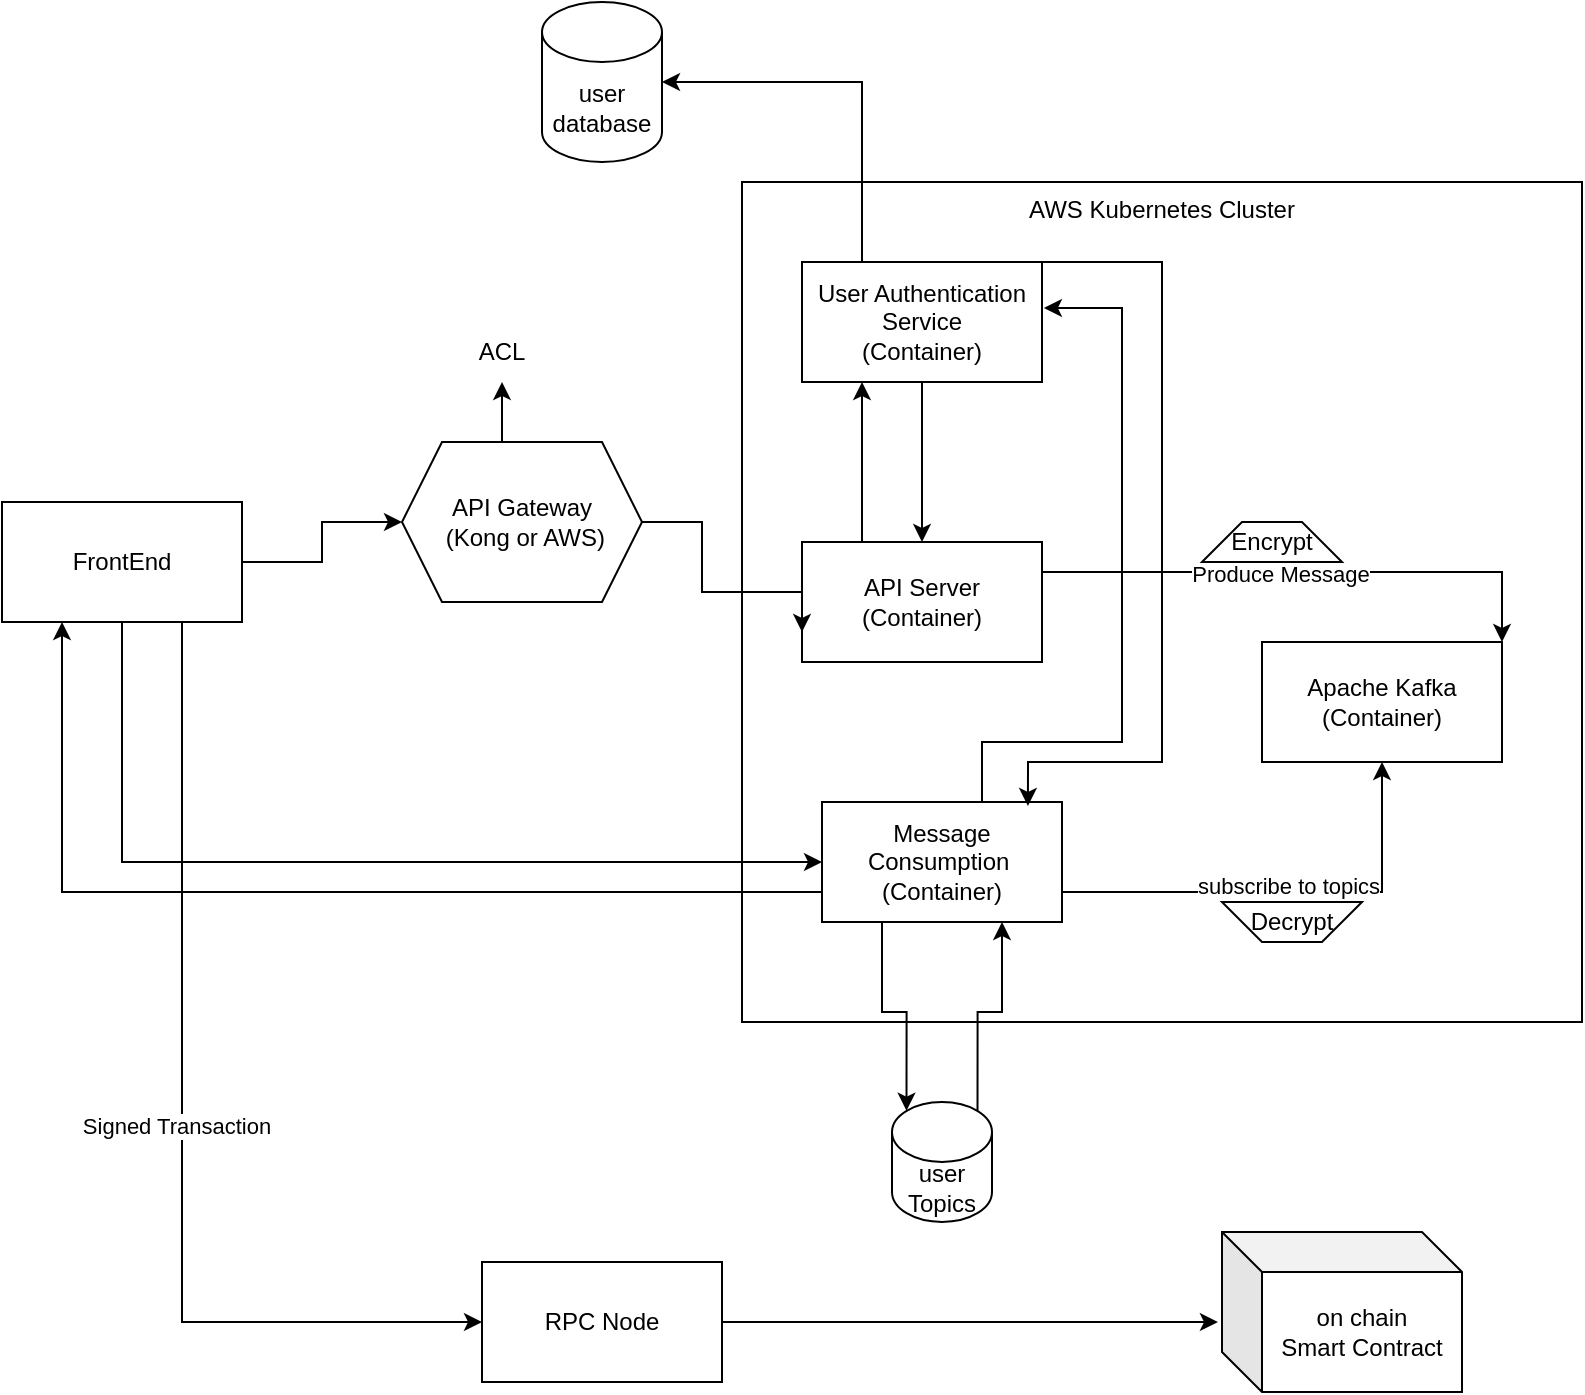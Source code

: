 <mxfile version="24.5.2" type="device">
  <diagram name="Page-1" id="pXHzV4vruWu7nsp7PeWh">
    <mxGraphModel dx="1377" dy="833" grid="1" gridSize="10" guides="1" tooltips="1" connect="1" arrows="1" fold="1" page="1" pageScale="1" pageWidth="850" pageHeight="1100" math="0" shadow="0">
      <root>
        <mxCell id="0" />
        <mxCell id="1" parent="0" />
        <mxCell id="5inrHGd8FxkL76Y0GAfl-4" style="edgeStyle=orthogonalEdgeStyle;rounded=0;orthogonalLoop=1;jettySize=auto;html=1;exitX=1;exitY=0.5;exitDx=0;exitDy=0;entryX=0;entryY=0.5;entryDx=0;entryDy=0;" edge="1" parent="1" source="5inrHGd8FxkL76Y0GAfl-1" target="5inrHGd8FxkL76Y0GAfl-3">
          <mxGeometry relative="1" as="geometry" />
        </mxCell>
        <mxCell id="5inrHGd8FxkL76Y0GAfl-40" style="edgeStyle=orthogonalEdgeStyle;rounded=0;orthogonalLoop=1;jettySize=auto;html=1;exitX=0.75;exitY=1;exitDx=0;exitDy=0;entryX=0;entryY=0.5;entryDx=0;entryDy=0;" edge="1" parent="1" source="5inrHGd8FxkL76Y0GAfl-1" target="5inrHGd8FxkL76Y0GAfl-36">
          <mxGeometry relative="1" as="geometry" />
        </mxCell>
        <mxCell id="5inrHGd8FxkL76Y0GAfl-41" value="Signed Transaction" style="edgeLabel;html=1;align=center;verticalAlign=middle;resizable=0;points=[];" vertex="1" connectable="0" parent="5inrHGd8FxkL76Y0GAfl-40">
          <mxGeometry x="0.008" y="-3" relative="1" as="geometry">
            <mxPoint as="offset" />
          </mxGeometry>
        </mxCell>
        <mxCell id="5inrHGd8FxkL76Y0GAfl-1" value="FrontEnd" style="rounded=0;whiteSpace=wrap;html=1;" vertex="1" parent="1">
          <mxGeometry x="10" y="270" width="120" height="60" as="geometry" />
        </mxCell>
        <mxCell id="5inrHGd8FxkL76Y0GAfl-35" style="edgeStyle=orthogonalEdgeStyle;rounded=0;orthogonalLoop=1;jettySize=auto;html=1;exitX=0.375;exitY=0;exitDx=0;exitDy=0;entryX=0.5;entryY=1;entryDx=0;entryDy=0;" edge="1" parent="1" source="5inrHGd8FxkL76Y0GAfl-3" target="5inrHGd8FxkL76Y0GAfl-33">
          <mxGeometry relative="1" as="geometry" />
        </mxCell>
        <mxCell id="5inrHGd8FxkL76Y0GAfl-3" value="API Gateway&lt;br&gt;&amp;nbsp;(Kong or AWS)" style="shape=hexagon;perimeter=hexagonPerimeter2;whiteSpace=wrap;html=1;fixedSize=1;" vertex="1" parent="1">
          <mxGeometry x="210" y="240" width="120" height="80" as="geometry" />
        </mxCell>
        <mxCell id="5inrHGd8FxkL76Y0GAfl-6" value="AWS Kubernetes Cluster" style="whiteSpace=wrap;html=1;aspect=fixed;verticalAlign=top;" vertex="1" parent="1">
          <mxGeometry x="380" y="110" width="420" height="420" as="geometry" />
        </mxCell>
        <mxCell id="5inrHGd8FxkL76Y0GAfl-12" style="edgeStyle=orthogonalEdgeStyle;rounded=0;orthogonalLoop=1;jettySize=auto;html=1;exitX=0.5;exitY=1;exitDx=0;exitDy=0;entryX=0.5;entryY=0;entryDx=0;entryDy=0;" edge="1" parent="1" source="5inrHGd8FxkL76Y0GAfl-7" target="5inrHGd8FxkL76Y0GAfl-8">
          <mxGeometry relative="1" as="geometry" />
        </mxCell>
        <mxCell id="5inrHGd8FxkL76Y0GAfl-7" value="User Authentication Service&lt;br&gt;(Container)" style="rounded=0;whiteSpace=wrap;html=1;" vertex="1" parent="1">
          <mxGeometry x="410" y="150" width="120" height="60" as="geometry" />
        </mxCell>
        <mxCell id="5inrHGd8FxkL76Y0GAfl-11" style="edgeStyle=orthogonalEdgeStyle;rounded=0;orthogonalLoop=1;jettySize=auto;html=1;exitX=0.25;exitY=0;exitDx=0;exitDy=0;entryX=0.25;entryY=1;entryDx=0;entryDy=0;" edge="1" parent="1" source="5inrHGd8FxkL76Y0GAfl-8" target="5inrHGd8FxkL76Y0GAfl-7">
          <mxGeometry relative="1" as="geometry" />
        </mxCell>
        <mxCell id="5inrHGd8FxkL76Y0GAfl-14" style="edgeStyle=orthogonalEdgeStyle;rounded=0;orthogonalLoop=1;jettySize=auto;html=1;exitX=1;exitY=0.25;exitDx=0;exitDy=0;entryX=1;entryY=0;entryDx=0;entryDy=0;" edge="1" parent="1" source="5inrHGd8FxkL76Y0GAfl-8" target="5inrHGd8FxkL76Y0GAfl-13">
          <mxGeometry relative="1" as="geometry" />
        </mxCell>
        <mxCell id="5inrHGd8FxkL76Y0GAfl-15" value="Produce Message" style="edgeLabel;html=1;align=center;verticalAlign=middle;resizable=0;points=[];" vertex="1" connectable="0" parent="5inrHGd8FxkL76Y0GAfl-14">
          <mxGeometry x="-0.106" y="-1" relative="1" as="geometry">
            <mxPoint as="offset" />
          </mxGeometry>
        </mxCell>
        <mxCell id="5inrHGd8FxkL76Y0GAfl-8" value="API Server&lt;br&gt;(Container)" style="rounded=0;whiteSpace=wrap;html=1;" vertex="1" parent="1">
          <mxGeometry x="410" y="290" width="120" height="60" as="geometry" />
        </mxCell>
        <mxCell id="5inrHGd8FxkL76Y0GAfl-9" style="edgeStyle=orthogonalEdgeStyle;rounded=0;orthogonalLoop=1;jettySize=auto;html=1;exitX=1;exitY=0.5;exitDx=0;exitDy=0;entryX=0;entryY=0.75;entryDx=0;entryDy=0;" edge="1" parent="1" source="5inrHGd8FxkL76Y0GAfl-3" target="5inrHGd8FxkL76Y0GAfl-8">
          <mxGeometry relative="1" as="geometry">
            <Array as="points">
              <mxPoint x="360" y="280" />
              <mxPoint x="360" y="315" />
            </Array>
          </mxGeometry>
        </mxCell>
        <mxCell id="5inrHGd8FxkL76Y0GAfl-13" value="Apache Kafka&lt;br&gt;(Container)" style="rounded=0;whiteSpace=wrap;html=1;" vertex="1" parent="1">
          <mxGeometry x="640" y="340" width="120" height="60" as="geometry" />
        </mxCell>
        <mxCell id="5inrHGd8FxkL76Y0GAfl-16" value="user database" style="shape=cylinder3;whiteSpace=wrap;html=1;boundedLbl=1;backgroundOutline=1;size=15;" vertex="1" parent="1">
          <mxGeometry x="280" y="20" width="60" height="80" as="geometry" />
        </mxCell>
        <mxCell id="5inrHGd8FxkL76Y0GAfl-17" style="edgeStyle=orthogonalEdgeStyle;rounded=0;orthogonalLoop=1;jettySize=auto;html=1;exitX=0.25;exitY=0;exitDx=0;exitDy=0;entryX=1;entryY=0.5;entryDx=0;entryDy=0;entryPerimeter=0;" edge="1" parent="1" source="5inrHGd8FxkL76Y0GAfl-7" target="5inrHGd8FxkL76Y0GAfl-16">
          <mxGeometry relative="1" as="geometry" />
        </mxCell>
        <mxCell id="5inrHGd8FxkL76Y0GAfl-24" style="edgeStyle=orthogonalEdgeStyle;rounded=0;orthogonalLoop=1;jettySize=auto;html=1;exitX=1;exitY=0.75;exitDx=0;exitDy=0;entryX=0.5;entryY=1;entryDx=0;entryDy=0;" edge="1" parent="1" source="5inrHGd8FxkL76Y0GAfl-26" target="5inrHGd8FxkL76Y0GAfl-13">
          <mxGeometry relative="1" as="geometry" />
        </mxCell>
        <mxCell id="5inrHGd8FxkL76Y0GAfl-25" value="subscribe to topics" style="edgeLabel;html=1;align=center;verticalAlign=middle;resizable=0;points=[];" vertex="1" connectable="0" parent="5inrHGd8FxkL76Y0GAfl-24">
          <mxGeometry x="-0.008" y="3" relative="1" as="geometry">
            <mxPoint x="1" as="offset" />
          </mxGeometry>
        </mxCell>
        <mxCell id="5inrHGd8FxkL76Y0GAfl-30" style="edgeStyle=orthogonalEdgeStyle;rounded=0;orthogonalLoop=1;jettySize=auto;html=1;exitX=0.855;exitY=0;exitDx=0;exitDy=4.35;exitPerimeter=0;entryX=0.75;entryY=1;entryDx=0;entryDy=0;" edge="1" parent="1" source="5inrHGd8FxkL76Y0GAfl-21" target="5inrHGd8FxkL76Y0GAfl-26">
          <mxGeometry relative="1" as="geometry" />
        </mxCell>
        <mxCell id="5inrHGd8FxkL76Y0GAfl-21" value="user&lt;br&gt;Topics" style="shape=cylinder3;whiteSpace=wrap;html=1;boundedLbl=1;backgroundOutline=1;size=15;" vertex="1" parent="1">
          <mxGeometry x="455" y="570" width="50" height="60" as="geometry" />
        </mxCell>
        <mxCell id="5inrHGd8FxkL76Y0GAfl-28" style="edgeStyle=orthogonalEdgeStyle;rounded=0;orthogonalLoop=1;jettySize=auto;html=1;exitX=0;exitY=0.75;exitDx=0;exitDy=0;entryX=0.25;entryY=1;entryDx=0;entryDy=0;" edge="1" parent="1" source="5inrHGd8FxkL76Y0GAfl-26" target="5inrHGd8FxkL76Y0GAfl-1">
          <mxGeometry relative="1" as="geometry" />
        </mxCell>
        <mxCell id="5inrHGd8FxkL76Y0GAfl-26" value="Message Consumption&amp;nbsp;&lt;br&gt;(Container)" style="rounded=0;whiteSpace=wrap;html=1;" vertex="1" parent="1">
          <mxGeometry x="420" y="420" width="120" height="60" as="geometry" />
        </mxCell>
        <mxCell id="5inrHGd8FxkL76Y0GAfl-27" style="edgeStyle=orthogonalEdgeStyle;rounded=0;orthogonalLoop=1;jettySize=auto;html=1;exitX=0.5;exitY=1;exitDx=0;exitDy=0;entryX=0;entryY=0.5;entryDx=0;entryDy=0;" edge="1" parent="1" source="5inrHGd8FxkL76Y0GAfl-1" target="5inrHGd8FxkL76Y0GAfl-26">
          <mxGeometry relative="1" as="geometry" />
        </mxCell>
        <mxCell id="5inrHGd8FxkL76Y0GAfl-29" style="edgeStyle=orthogonalEdgeStyle;rounded=0;orthogonalLoop=1;jettySize=auto;html=1;exitX=0.25;exitY=1;exitDx=0;exitDy=0;entryX=0.145;entryY=0;entryDx=0;entryDy=4.35;entryPerimeter=0;" edge="1" parent="1" source="5inrHGd8FxkL76Y0GAfl-26" target="5inrHGd8FxkL76Y0GAfl-21">
          <mxGeometry relative="1" as="geometry" />
        </mxCell>
        <mxCell id="5inrHGd8FxkL76Y0GAfl-31" style="edgeStyle=orthogonalEdgeStyle;rounded=0;orthogonalLoop=1;jettySize=auto;html=1;exitX=0.5;exitY=0;exitDx=0;exitDy=0;entryX=1.008;entryY=0.383;entryDx=0;entryDy=0;entryPerimeter=0;" edge="1" parent="1" source="5inrHGd8FxkL76Y0GAfl-26" target="5inrHGd8FxkL76Y0GAfl-7">
          <mxGeometry relative="1" as="geometry">
            <Array as="points">
              <mxPoint x="500" y="420" />
              <mxPoint x="500" y="390" />
              <mxPoint x="570" y="390" />
              <mxPoint x="570" y="173" />
            </Array>
          </mxGeometry>
        </mxCell>
        <mxCell id="5inrHGd8FxkL76Y0GAfl-32" style="edgeStyle=orthogonalEdgeStyle;rounded=0;orthogonalLoop=1;jettySize=auto;html=1;exitX=1;exitY=0;exitDx=0;exitDy=0;entryX=0.858;entryY=0.033;entryDx=0;entryDy=0;entryPerimeter=0;" edge="1" parent="1" source="5inrHGd8FxkL76Y0GAfl-7" target="5inrHGd8FxkL76Y0GAfl-26">
          <mxGeometry relative="1" as="geometry">
            <Array as="points">
              <mxPoint x="590" y="150" />
              <mxPoint x="590" y="400" />
              <mxPoint x="523" y="400" />
            </Array>
          </mxGeometry>
        </mxCell>
        <mxCell id="5inrHGd8FxkL76Y0GAfl-33" value="ACL" style="text;html=1;align=center;verticalAlign=middle;whiteSpace=wrap;rounded=0;" vertex="1" parent="1">
          <mxGeometry x="230" y="180" width="60" height="30" as="geometry" />
        </mxCell>
        <mxCell id="5inrHGd8FxkL76Y0GAfl-36" value="RPC Node" style="rounded=0;whiteSpace=wrap;html=1;" vertex="1" parent="1">
          <mxGeometry x="250" y="650" width="120" height="60" as="geometry" />
        </mxCell>
        <mxCell id="5inrHGd8FxkL76Y0GAfl-42" value="on chain&lt;br&gt;Smart Contract" style="shape=cube;whiteSpace=wrap;html=1;boundedLbl=1;backgroundOutline=1;darkOpacity=0.05;darkOpacity2=0.1;" vertex="1" parent="1">
          <mxGeometry x="620" y="635" width="120" height="80" as="geometry" />
        </mxCell>
        <mxCell id="5inrHGd8FxkL76Y0GAfl-45" style="edgeStyle=orthogonalEdgeStyle;rounded=0;orthogonalLoop=1;jettySize=auto;html=1;exitX=1;exitY=0.5;exitDx=0;exitDy=0;entryX=-0.017;entryY=0.563;entryDx=0;entryDy=0;entryPerimeter=0;" edge="1" parent="1" source="5inrHGd8FxkL76Y0GAfl-36" target="5inrHGd8FxkL76Y0GAfl-42">
          <mxGeometry relative="1" as="geometry" />
        </mxCell>
        <mxCell id="5inrHGd8FxkL76Y0GAfl-46" value="Encrypt" style="shape=trapezoid;perimeter=trapezoidPerimeter;whiteSpace=wrap;html=1;fixedSize=1;" vertex="1" parent="1">
          <mxGeometry x="610" y="280" width="70" height="20" as="geometry" />
        </mxCell>
        <mxCell id="5inrHGd8FxkL76Y0GAfl-47" value="Decrypt" style="shape=trapezoid;perimeter=trapezoidPerimeter;whiteSpace=wrap;html=1;fixedSize=1;direction=west;" vertex="1" parent="1">
          <mxGeometry x="620" y="470" width="70" height="20" as="geometry" />
        </mxCell>
      </root>
    </mxGraphModel>
  </diagram>
</mxfile>
